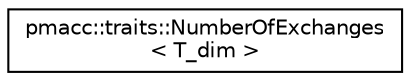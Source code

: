 digraph "Graphical Class Hierarchy"
{
 // LATEX_PDF_SIZE
  edge [fontname="Helvetica",fontsize="10",labelfontname="Helvetica",labelfontsize="10"];
  node [fontname="Helvetica",fontsize="10",shape=record];
  rankdir="LR";
  Node0 [label="pmacc::traits::NumberOfExchanges\l\< T_dim \>",height=0.2,width=0.4,color="black", fillcolor="white", style="filled",URL="$structpmacc_1_1traits_1_1_number_of_exchanges.html",tooltip="Get number of possible exchanges."];
}
